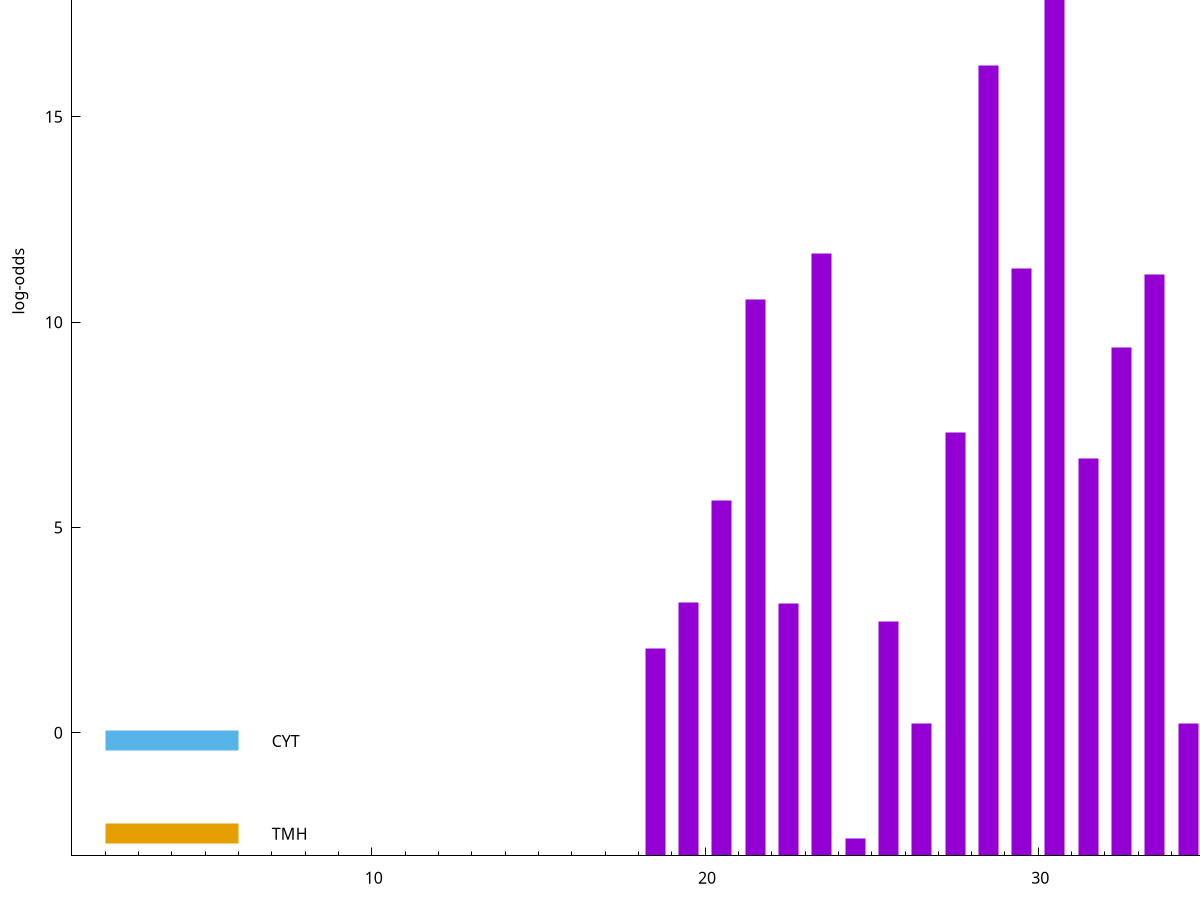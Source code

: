 set title "LipoP predictions for SRR3996252.gff"
set size 2., 1.4
set xrange [1:70] 
set mxtics 10
set yrange [-3:25]
set y2range [0:28]
set ylabel "log-odds"
set term postscript eps color solid "Helvetica" 30
set output "SRR3996252.gff66.eps"
set arrow from 2,21.0299 to 6,21.0299 nohead lt 1 lw 20
set label "SpI" at 7,21.0299
set arrow from 2,-0.200913 to 6,-0.200913 nohead lt 3 lw 20
set label "CYT" at 7,-0.200913
set arrow from 2,-2.46199 to 6,-2.46199 nohead lt 4 lw 20
set label "TMH" at 7,-2.46199
set arrow from 2,21.0299 to 6,21.0299 nohead lt 1 lw 20
set label "SpI" at 7,21.0299
# NOTE: The scores below are the log-odds scores with the threshold
# NOTE: subtracted (a hack to make gnuplot make the histogram all
# NOTE: look nice).
plot "-" axes x1y2 title "" with impulses lt 1 lw 20
30.500000 23.968100
28.500000 19.260000
23.500000 14.675000
29.500000 14.309100
33.500000 14.157000
21.500000 13.547400
32.500000 12.386920
35.500000 12.206670
27.500000 10.307360
31.500000 9.681730
20.500000 8.646780
38.500000 8.280000
19.500000 6.163870
22.500000 6.145740
25.500000 5.698470
18.500000 5.048460
37.500000 4.371180
26.500000 3.232153
34.500000 3.223399
36.500000 2.912649
24.500000 0.412330
e
exit
